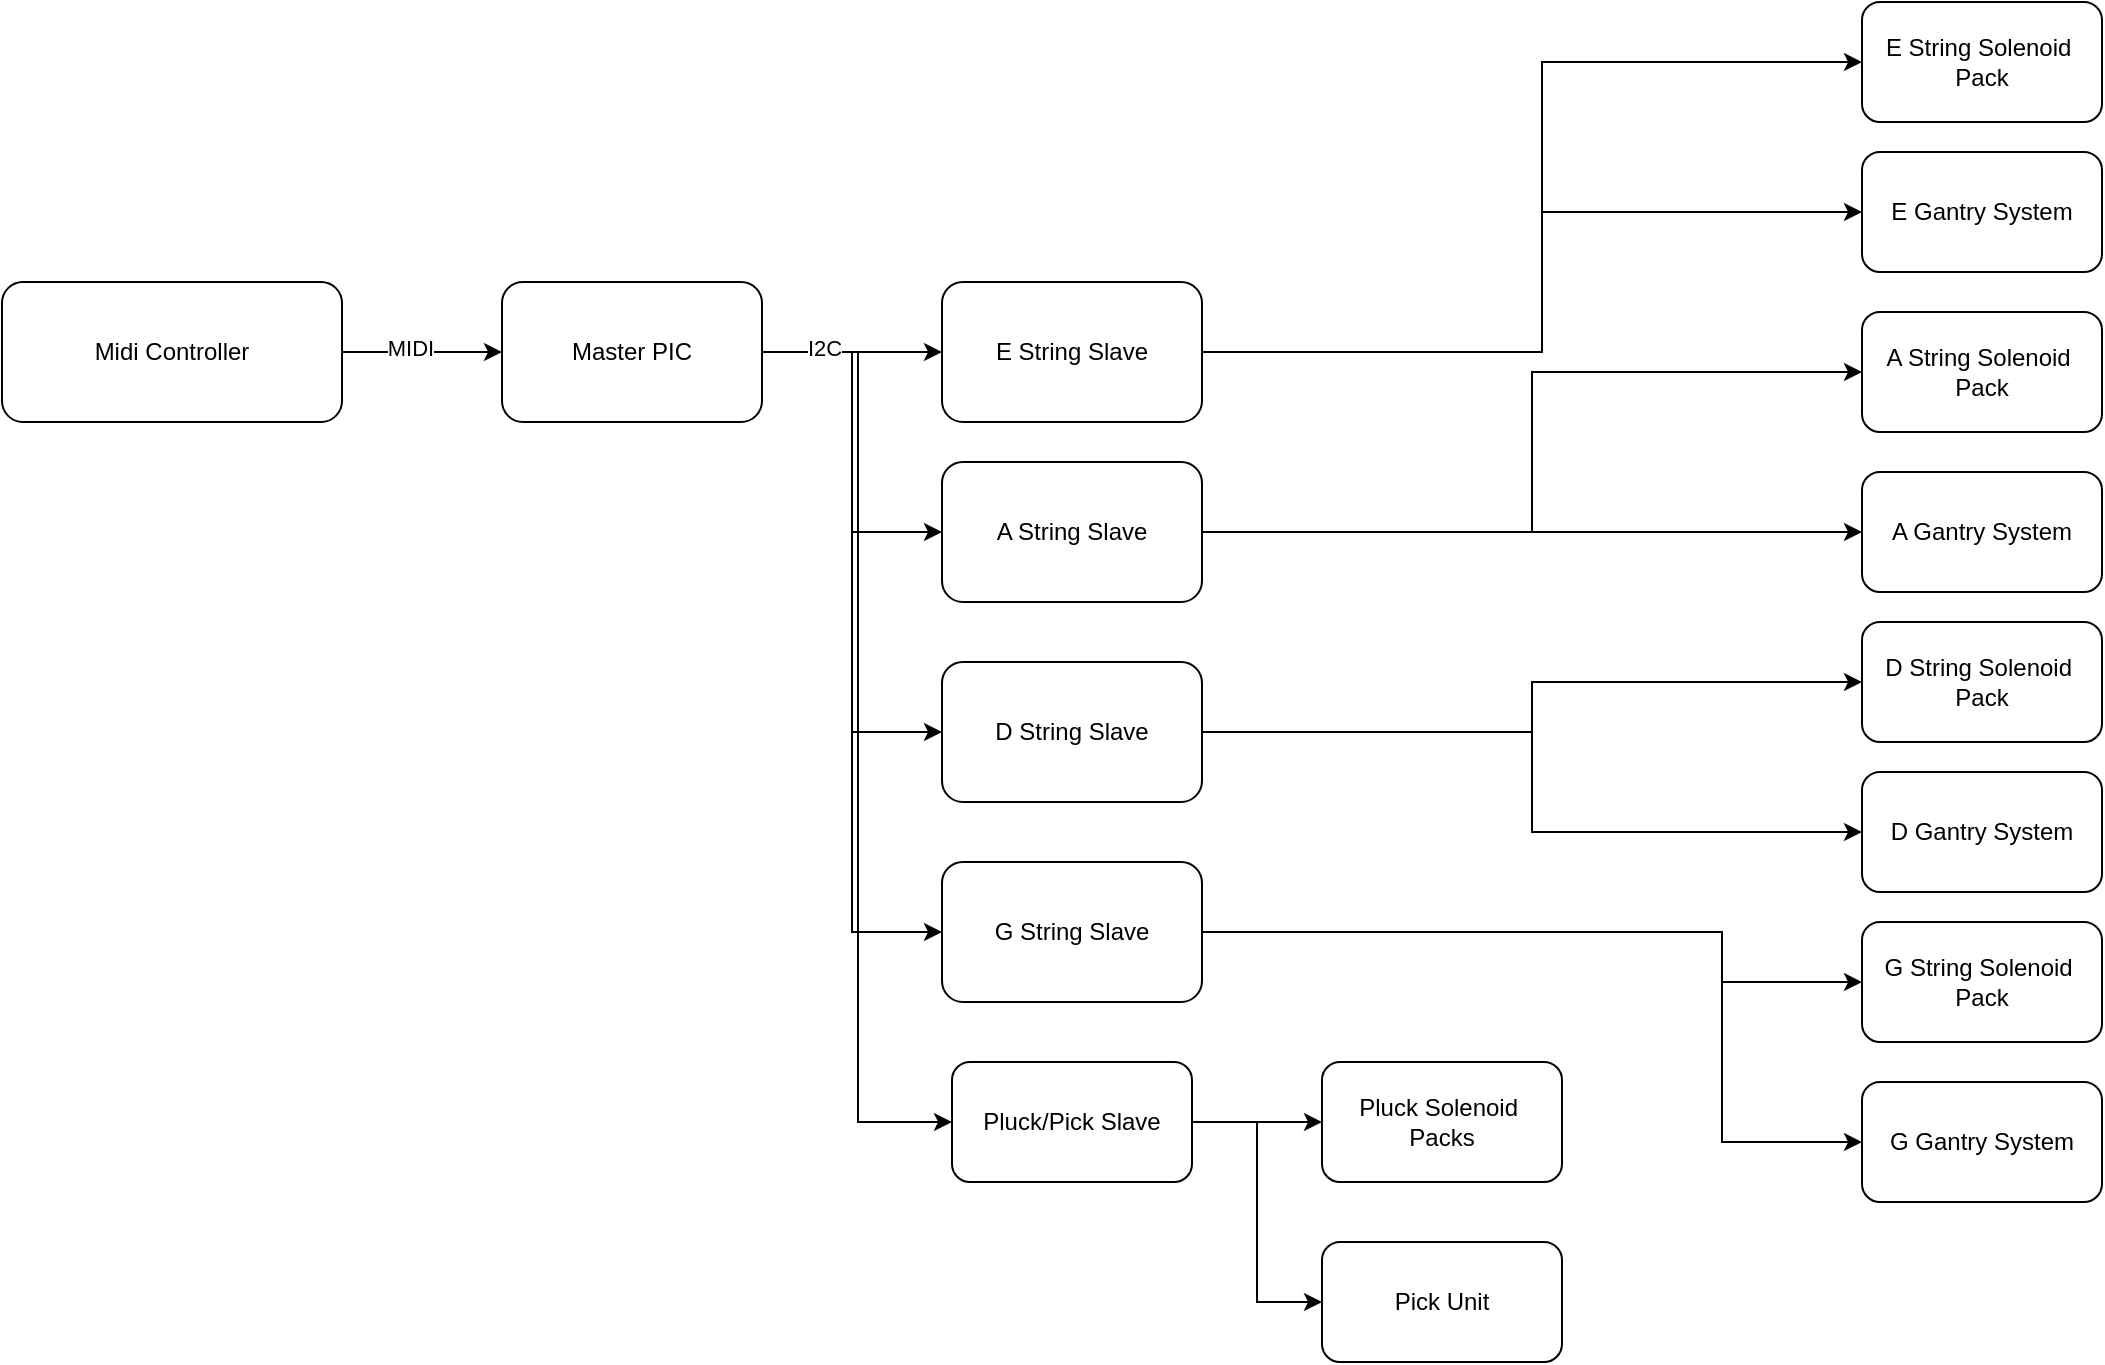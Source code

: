 <mxfile version="24.8.3">
  <diagram id="C5RBs43oDa-KdzZeNtuy" name="Page-1">
    <mxGraphModel dx="1554" dy="813" grid="1" gridSize="10" guides="1" tooltips="1" connect="1" arrows="1" fold="1" page="1" pageScale="1" pageWidth="827" pageHeight="1169" math="0" shadow="0">
      <root>
        <mxCell id="WIyWlLk6GJQsqaUBKTNV-0" />
        <mxCell id="WIyWlLk6GJQsqaUBKTNV-1" parent="WIyWlLk6GJQsqaUBKTNV-0" />
        <mxCell id="bxcfcBpUFl6o0GV9LUM0-2" value="" style="edgeStyle=orthogonalEdgeStyle;rounded=0;orthogonalLoop=1;jettySize=auto;html=1;" edge="1" parent="WIyWlLk6GJQsqaUBKTNV-1" source="bxcfcBpUFl6o0GV9LUM0-0" target="bxcfcBpUFl6o0GV9LUM0-1">
          <mxGeometry relative="1" as="geometry" />
        </mxCell>
        <mxCell id="bxcfcBpUFl6o0GV9LUM0-15" value="MIDI" style="edgeLabel;html=1;align=center;verticalAlign=middle;resizable=0;points=[];" vertex="1" connectable="0" parent="bxcfcBpUFl6o0GV9LUM0-2">
          <mxGeometry x="-0.164" y="2" relative="1" as="geometry">
            <mxPoint as="offset" />
          </mxGeometry>
        </mxCell>
        <mxCell id="bxcfcBpUFl6o0GV9LUM0-0" value="Midi Controller" style="rounded=1;whiteSpace=wrap;html=1;" vertex="1" parent="WIyWlLk6GJQsqaUBKTNV-1">
          <mxGeometry x="130" y="150" width="170" height="70" as="geometry" />
        </mxCell>
        <mxCell id="bxcfcBpUFl6o0GV9LUM0-9" value="" style="edgeStyle=orthogonalEdgeStyle;rounded=0;orthogonalLoop=1;jettySize=auto;html=1;" edge="1" parent="WIyWlLk6GJQsqaUBKTNV-1" source="bxcfcBpUFl6o0GV9LUM0-1" target="bxcfcBpUFl6o0GV9LUM0-5">
          <mxGeometry relative="1" as="geometry" />
        </mxCell>
        <mxCell id="bxcfcBpUFl6o0GV9LUM0-11" style="edgeStyle=orthogonalEdgeStyle;rounded=0;orthogonalLoop=1;jettySize=auto;html=1;entryX=0;entryY=0.5;entryDx=0;entryDy=0;" edge="1" parent="WIyWlLk6GJQsqaUBKTNV-1" source="bxcfcBpUFl6o0GV9LUM0-1" target="bxcfcBpUFl6o0GV9LUM0-6">
          <mxGeometry relative="1" as="geometry" />
        </mxCell>
        <mxCell id="bxcfcBpUFl6o0GV9LUM0-12" style="edgeStyle=orthogonalEdgeStyle;rounded=0;orthogonalLoop=1;jettySize=auto;html=1;entryX=0;entryY=0.5;entryDx=0;entryDy=0;" edge="1" parent="WIyWlLk6GJQsqaUBKTNV-1" source="bxcfcBpUFl6o0GV9LUM0-1" target="bxcfcBpUFl6o0GV9LUM0-7">
          <mxGeometry relative="1" as="geometry" />
        </mxCell>
        <mxCell id="bxcfcBpUFl6o0GV9LUM0-13" style="edgeStyle=orthogonalEdgeStyle;rounded=0;orthogonalLoop=1;jettySize=auto;html=1;entryX=0;entryY=0.5;entryDx=0;entryDy=0;" edge="1" parent="WIyWlLk6GJQsqaUBKTNV-1" source="bxcfcBpUFl6o0GV9LUM0-1" target="bxcfcBpUFl6o0GV9LUM0-8">
          <mxGeometry relative="1" as="geometry" />
        </mxCell>
        <mxCell id="bxcfcBpUFl6o0GV9LUM0-14" style="edgeStyle=orthogonalEdgeStyle;rounded=0;orthogonalLoop=1;jettySize=auto;html=1;entryX=0;entryY=0.5;entryDx=0;entryDy=0;" edge="1" parent="WIyWlLk6GJQsqaUBKTNV-1" source="bxcfcBpUFl6o0GV9LUM0-1" target="bxcfcBpUFl6o0GV9LUM0-3">
          <mxGeometry relative="1" as="geometry">
            <Array as="points">
              <mxPoint x="558" y="185" />
              <mxPoint x="558" y="570" />
            </Array>
          </mxGeometry>
        </mxCell>
        <mxCell id="bxcfcBpUFl6o0GV9LUM0-16" value="I2C" style="edgeLabel;html=1;align=center;verticalAlign=middle;resizable=0;points=[];" vertex="1" connectable="0" parent="bxcfcBpUFl6o0GV9LUM0-14">
          <mxGeometry x="-0.873" y="2" relative="1" as="geometry">
            <mxPoint as="offset" />
          </mxGeometry>
        </mxCell>
        <mxCell id="bxcfcBpUFl6o0GV9LUM0-1" value="Master PIC" style="rounded=1;whiteSpace=wrap;html=1;" vertex="1" parent="WIyWlLk6GJQsqaUBKTNV-1">
          <mxGeometry x="380" y="150" width="130" height="70" as="geometry" />
        </mxCell>
        <mxCell id="bxcfcBpUFl6o0GV9LUM0-19" value="" style="edgeStyle=orthogonalEdgeStyle;rounded=0;orthogonalLoop=1;jettySize=auto;html=1;" edge="1" parent="WIyWlLk6GJQsqaUBKTNV-1" source="bxcfcBpUFl6o0GV9LUM0-3" target="bxcfcBpUFl6o0GV9LUM0-17">
          <mxGeometry relative="1" as="geometry" />
        </mxCell>
        <mxCell id="bxcfcBpUFl6o0GV9LUM0-20" style="edgeStyle=orthogonalEdgeStyle;rounded=0;orthogonalLoop=1;jettySize=auto;html=1;entryX=0;entryY=0.5;entryDx=0;entryDy=0;" edge="1" parent="WIyWlLk6GJQsqaUBKTNV-1" source="bxcfcBpUFl6o0GV9LUM0-3" target="bxcfcBpUFl6o0GV9LUM0-18">
          <mxGeometry relative="1" as="geometry" />
        </mxCell>
        <mxCell id="bxcfcBpUFl6o0GV9LUM0-3" value="Pluck/Pick Slave" style="rounded=1;whiteSpace=wrap;html=1;" vertex="1" parent="WIyWlLk6GJQsqaUBKTNV-1">
          <mxGeometry x="605" y="540" width="120" height="60" as="geometry" />
        </mxCell>
        <mxCell id="bxcfcBpUFl6o0GV9LUM0-29" style="edgeStyle=orthogonalEdgeStyle;rounded=0;orthogonalLoop=1;jettySize=auto;html=1;entryX=0;entryY=0.5;entryDx=0;entryDy=0;" edge="1" parent="WIyWlLk6GJQsqaUBKTNV-1" source="bxcfcBpUFl6o0GV9LUM0-5" target="bxcfcBpUFl6o0GV9LUM0-21">
          <mxGeometry relative="1" as="geometry">
            <Array as="points">
              <mxPoint x="900" y="185" />
              <mxPoint x="900" y="40" />
            </Array>
          </mxGeometry>
        </mxCell>
        <mxCell id="bxcfcBpUFl6o0GV9LUM0-30" style="edgeStyle=orthogonalEdgeStyle;rounded=0;orthogonalLoop=1;jettySize=auto;html=1;" edge="1" parent="WIyWlLk6GJQsqaUBKTNV-1" source="bxcfcBpUFl6o0GV9LUM0-5" target="bxcfcBpUFl6o0GV9LUM0-22">
          <mxGeometry relative="1" as="geometry">
            <Array as="points">
              <mxPoint x="900" y="185" />
              <mxPoint x="900" y="115" />
            </Array>
          </mxGeometry>
        </mxCell>
        <mxCell id="bxcfcBpUFl6o0GV9LUM0-5" value="E String Slave" style="rounded=1;whiteSpace=wrap;html=1;" vertex="1" parent="WIyWlLk6GJQsqaUBKTNV-1">
          <mxGeometry x="600" y="150" width="130" height="70" as="geometry" />
        </mxCell>
        <mxCell id="bxcfcBpUFl6o0GV9LUM0-31" style="edgeStyle=orthogonalEdgeStyle;rounded=0;orthogonalLoop=1;jettySize=auto;html=1;entryX=0;entryY=0.5;entryDx=0;entryDy=0;" edge="1" parent="WIyWlLk6GJQsqaUBKTNV-1" source="bxcfcBpUFl6o0GV9LUM0-6" target="bxcfcBpUFl6o0GV9LUM0-23">
          <mxGeometry relative="1" as="geometry" />
        </mxCell>
        <mxCell id="bxcfcBpUFl6o0GV9LUM0-32" style="edgeStyle=orthogonalEdgeStyle;rounded=0;orthogonalLoop=1;jettySize=auto;html=1;entryX=0;entryY=0.5;entryDx=0;entryDy=0;" edge="1" parent="WIyWlLk6GJQsqaUBKTNV-1" source="bxcfcBpUFl6o0GV9LUM0-6" target="bxcfcBpUFl6o0GV9LUM0-24">
          <mxGeometry relative="1" as="geometry" />
        </mxCell>
        <mxCell id="bxcfcBpUFl6o0GV9LUM0-6" value="A String Slave" style="rounded=1;whiteSpace=wrap;html=1;" vertex="1" parent="WIyWlLk6GJQsqaUBKTNV-1">
          <mxGeometry x="600" y="240" width="130" height="70" as="geometry" />
        </mxCell>
        <mxCell id="bxcfcBpUFl6o0GV9LUM0-33" style="edgeStyle=orthogonalEdgeStyle;rounded=0;orthogonalLoop=1;jettySize=auto;html=1;entryX=0;entryY=0.5;entryDx=0;entryDy=0;" edge="1" parent="WIyWlLk6GJQsqaUBKTNV-1" source="bxcfcBpUFl6o0GV9LUM0-7" target="bxcfcBpUFl6o0GV9LUM0-25">
          <mxGeometry relative="1" as="geometry" />
        </mxCell>
        <mxCell id="bxcfcBpUFl6o0GV9LUM0-34" style="edgeStyle=orthogonalEdgeStyle;rounded=0;orthogonalLoop=1;jettySize=auto;html=1;entryX=0;entryY=0.5;entryDx=0;entryDy=0;" edge="1" parent="WIyWlLk6GJQsqaUBKTNV-1" source="bxcfcBpUFl6o0GV9LUM0-7" target="bxcfcBpUFl6o0GV9LUM0-26">
          <mxGeometry relative="1" as="geometry" />
        </mxCell>
        <mxCell id="bxcfcBpUFl6o0GV9LUM0-7" value="D String Slave" style="rounded=1;whiteSpace=wrap;html=1;" vertex="1" parent="WIyWlLk6GJQsqaUBKTNV-1">
          <mxGeometry x="600" y="340" width="130" height="70" as="geometry" />
        </mxCell>
        <mxCell id="bxcfcBpUFl6o0GV9LUM0-35" style="edgeStyle=orthogonalEdgeStyle;rounded=0;orthogonalLoop=1;jettySize=auto;html=1;entryX=0;entryY=0.5;entryDx=0;entryDy=0;" edge="1" parent="WIyWlLk6GJQsqaUBKTNV-1" source="bxcfcBpUFl6o0GV9LUM0-8" target="bxcfcBpUFl6o0GV9LUM0-27">
          <mxGeometry relative="1" as="geometry">
            <Array as="points">
              <mxPoint x="990" y="475" />
              <mxPoint x="990" y="500" />
            </Array>
          </mxGeometry>
        </mxCell>
        <mxCell id="bxcfcBpUFl6o0GV9LUM0-36" style="edgeStyle=orthogonalEdgeStyle;rounded=0;orthogonalLoop=1;jettySize=auto;html=1;entryX=0;entryY=0.5;entryDx=0;entryDy=0;" edge="1" parent="WIyWlLk6GJQsqaUBKTNV-1" source="bxcfcBpUFl6o0GV9LUM0-8" target="bxcfcBpUFl6o0GV9LUM0-28">
          <mxGeometry relative="1" as="geometry">
            <Array as="points">
              <mxPoint x="990" y="475" />
              <mxPoint x="990" y="580" />
            </Array>
          </mxGeometry>
        </mxCell>
        <mxCell id="bxcfcBpUFl6o0GV9LUM0-8" value="G String Slave" style="rounded=1;whiteSpace=wrap;html=1;" vertex="1" parent="WIyWlLk6GJQsqaUBKTNV-1">
          <mxGeometry x="600" y="440" width="130" height="70" as="geometry" />
        </mxCell>
        <mxCell id="bxcfcBpUFl6o0GV9LUM0-17" value="Pluck Solenoid&amp;nbsp;&lt;div&gt;Packs&lt;/div&gt;" style="rounded=1;whiteSpace=wrap;html=1;" vertex="1" parent="WIyWlLk6GJQsqaUBKTNV-1">
          <mxGeometry x="790" y="540" width="120" height="60" as="geometry" />
        </mxCell>
        <mxCell id="bxcfcBpUFl6o0GV9LUM0-18" value="Pick Unit" style="rounded=1;whiteSpace=wrap;html=1;" vertex="1" parent="WIyWlLk6GJQsqaUBKTNV-1">
          <mxGeometry x="790" y="630" width="120" height="60" as="geometry" />
        </mxCell>
        <mxCell id="bxcfcBpUFl6o0GV9LUM0-21" value="E String Solenoid&amp;nbsp;&lt;div&gt;Pack&lt;/div&gt;" style="rounded=1;whiteSpace=wrap;html=1;" vertex="1" parent="WIyWlLk6GJQsqaUBKTNV-1">
          <mxGeometry x="1060" y="10" width="120" height="60" as="geometry" />
        </mxCell>
        <mxCell id="bxcfcBpUFl6o0GV9LUM0-22" value="E Gantry System" style="rounded=1;whiteSpace=wrap;html=1;" vertex="1" parent="WIyWlLk6GJQsqaUBKTNV-1">
          <mxGeometry x="1060" y="85" width="120" height="60" as="geometry" />
        </mxCell>
        <mxCell id="bxcfcBpUFl6o0GV9LUM0-23" value="A String Solenoid&amp;nbsp;&lt;div&gt;Pack&lt;/div&gt;" style="rounded=1;whiteSpace=wrap;html=1;" vertex="1" parent="WIyWlLk6GJQsqaUBKTNV-1">
          <mxGeometry x="1060" y="165" width="120" height="60" as="geometry" />
        </mxCell>
        <mxCell id="bxcfcBpUFl6o0GV9LUM0-24" value="A Gantry System" style="rounded=1;whiteSpace=wrap;html=1;" vertex="1" parent="WIyWlLk6GJQsqaUBKTNV-1">
          <mxGeometry x="1060" y="245" width="120" height="60" as="geometry" />
        </mxCell>
        <mxCell id="bxcfcBpUFl6o0GV9LUM0-25" value="D String Solenoid&amp;nbsp;&lt;div&gt;Pack&lt;/div&gt;" style="rounded=1;whiteSpace=wrap;html=1;" vertex="1" parent="WIyWlLk6GJQsqaUBKTNV-1">
          <mxGeometry x="1060" y="320" width="120" height="60" as="geometry" />
        </mxCell>
        <mxCell id="bxcfcBpUFl6o0GV9LUM0-26" value="D Gantry System" style="rounded=1;whiteSpace=wrap;html=1;" vertex="1" parent="WIyWlLk6GJQsqaUBKTNV-1">
          <mxGeometry x="1060" y="395" width="120" height="60" as="geometry" />
        </mxCell>
        <mxCell id="bxcfcBpUFl6o0GV9LUM0-27" value="G String Solenoid&amp;nbsp;&lt;div&gt;Pack&lt;/div&gt;" style="rounded=1;whiteSpace=wrap;html=1;" vertex="1" parent="WIyWlLk6GJQsqaUBKTNV-1">
          <mxGeometry x="1060" y="470" width="120" height="60" as="geometry" />
        </mxCell>
        <mxCell id="bxcfcBpUFl6o0GV9LUM0-28" value="G Gantry System" style="rounded=1;whiteSpace=wrap;html=1;" vertex="1" parent="WIyWlLk6GJQsqaUBKTNV-1">
          <mxGeometry x="1060" y="550" width="120" height="60" as="geometry" />
        </mxCell>
      </root>
    </mxGraphModel>
  </diagram>
</mxfile>
